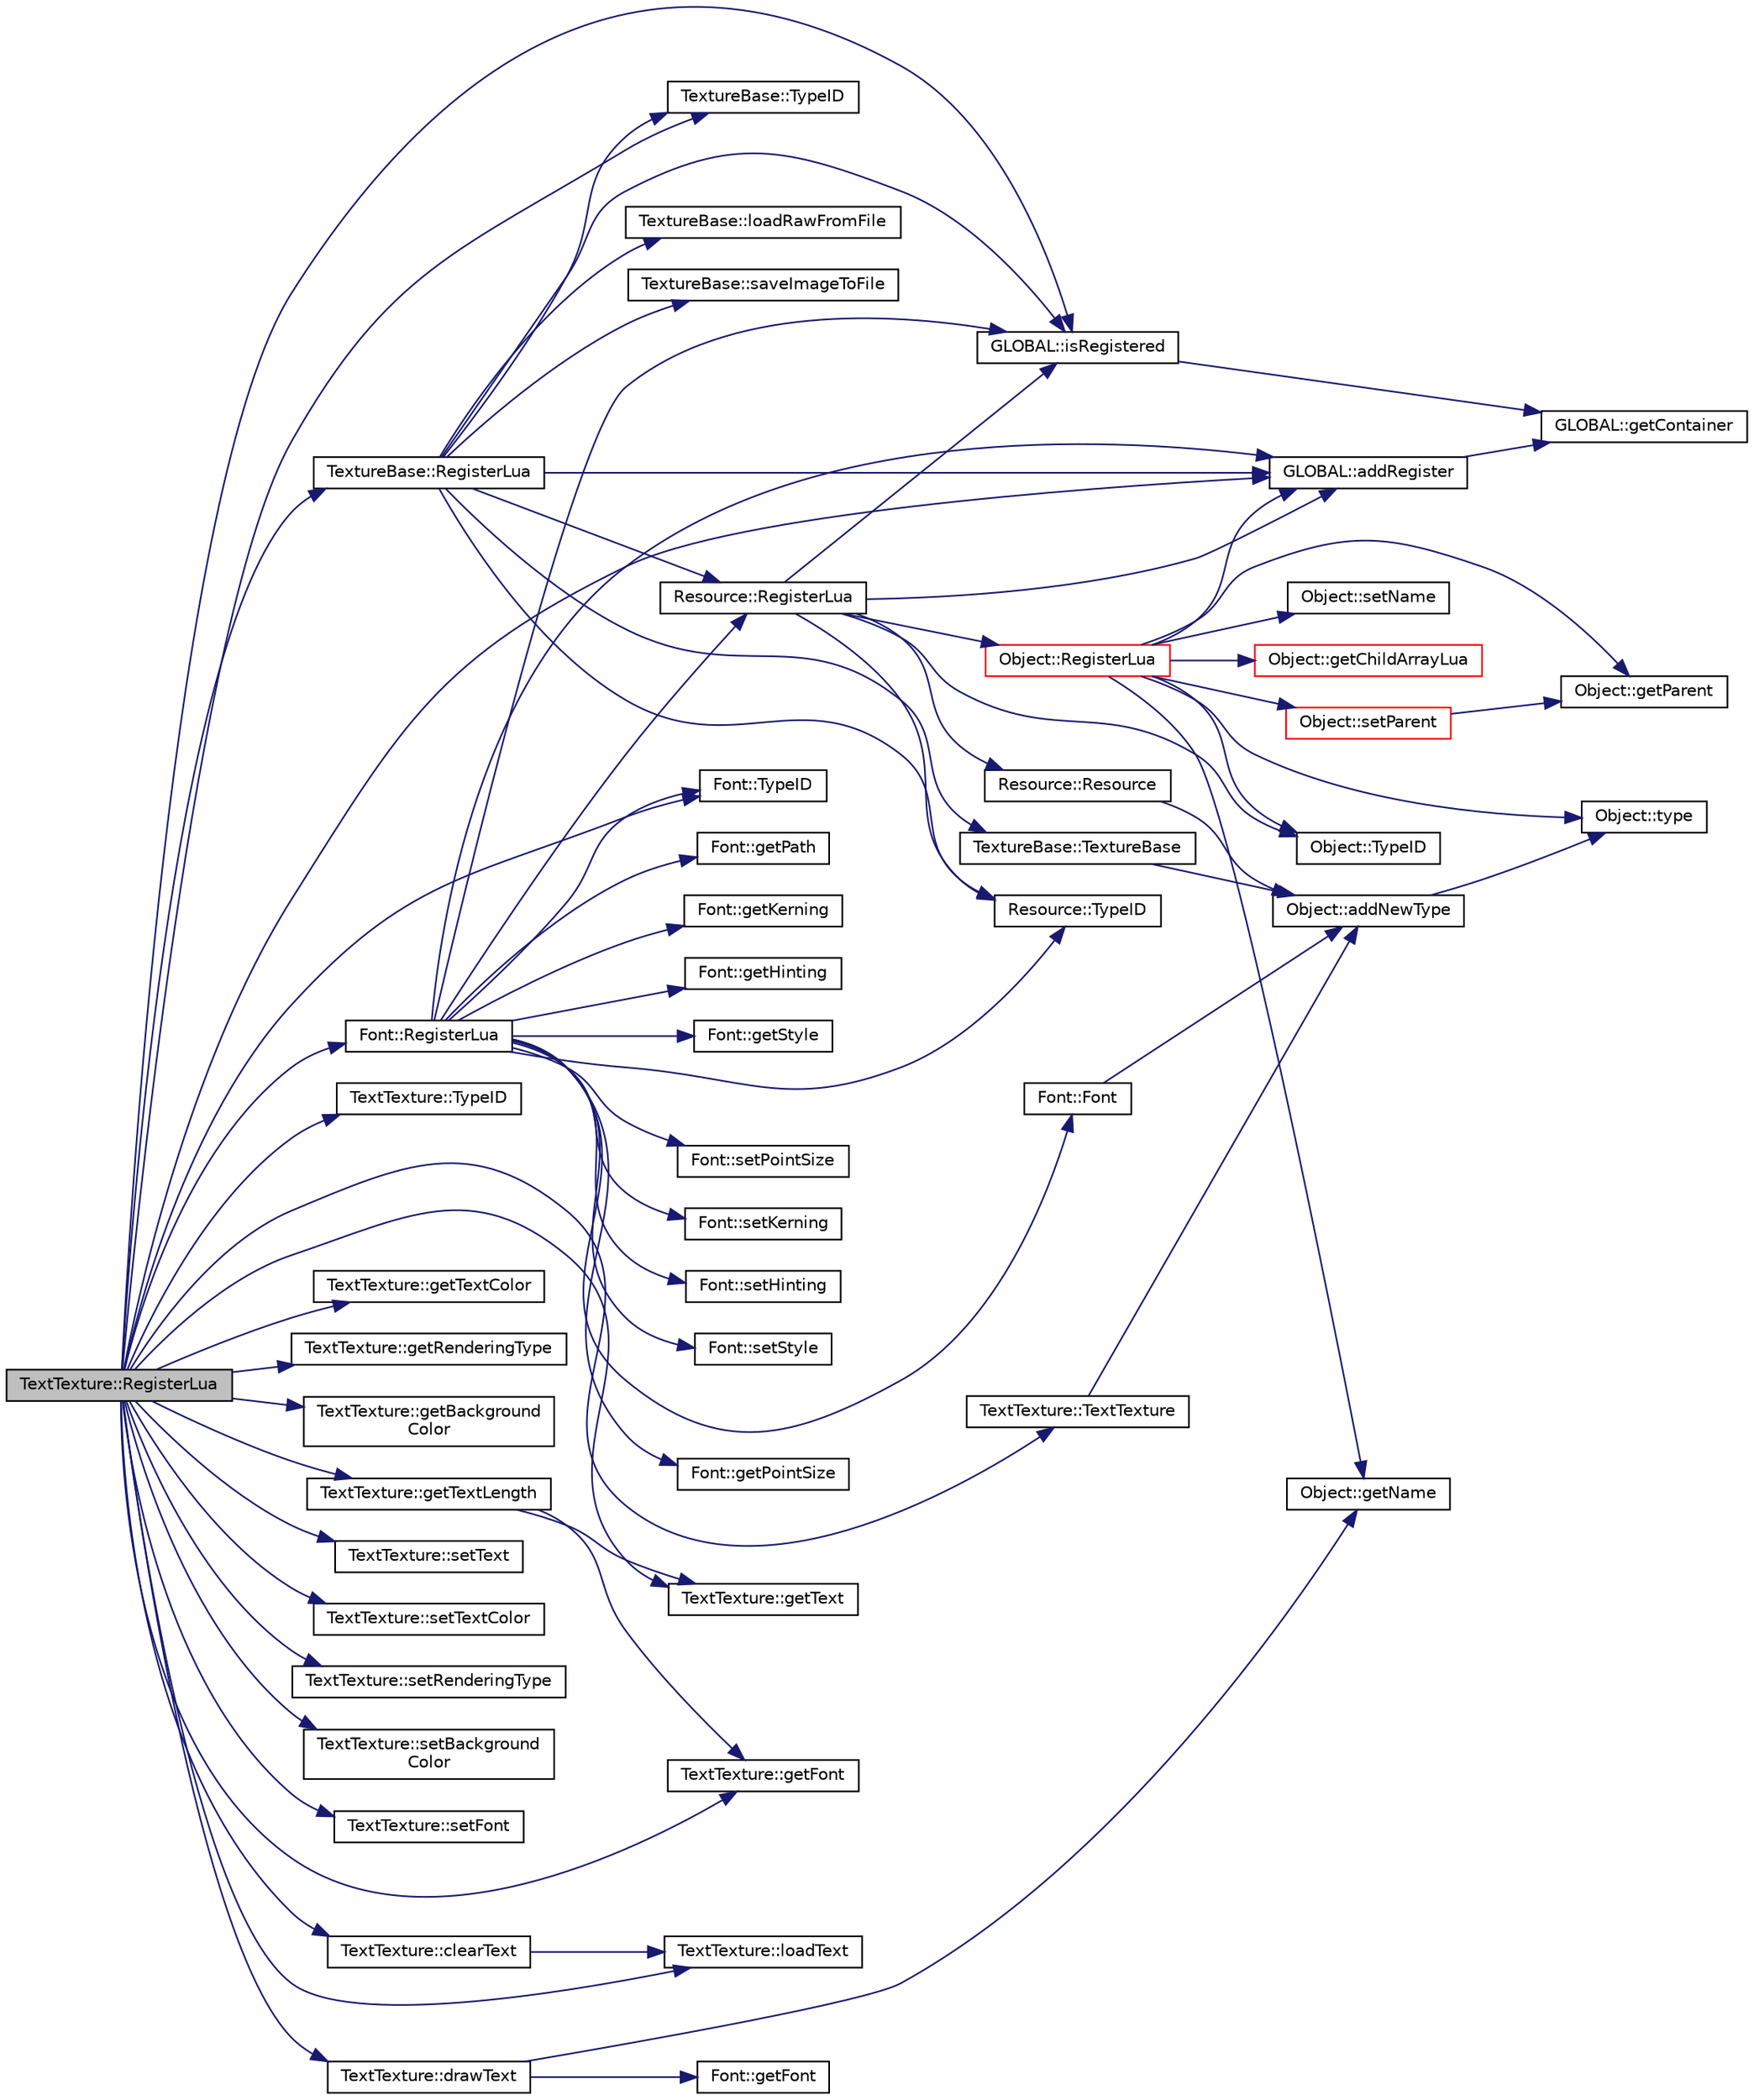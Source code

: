 digraph "TextTexture::RegisterLua"
{
  edge [fontname="Helvetica",fontsize="10",labelfontname="Helvetica",labelfontsize="10"];
  node [fontname="Helvetica",fontsize="10",shape=record];
  rankdir="LR";
  Node1 [label="TextTexture::RegisterLua",height=0.2,width=0.4,color="black", fillcolor="grey75", style="filled", fontcolor="black"];
  Node1 -> Node2 [color="midnightblue",fontsize="10",style="solid",fontname="Helvetica"];
  Node2 [label="GLOBAL::isRegistered",height=0.2,width=0.4,color="black", fillcolor="white", style="filled",URL="$namespace_g_l_o_b_a_l.html#a2694bc250653b6da682a4536a396298e"];
  Node2 -> Node3 [color="midnightblue",fontsize="10",style="solid",fontname="Helvetica"];
  Node3 [label="GLOBAL::getContainer",height=0.2,width=0.4,color="black", fillcolor="white", style="filled",URL="$namespace_g_l_o_b_a_l.html#a48421068f5a2961b446e71f3dba107e1"];
  Node1 -> Node4 [color="midnightblue",fontsize="10",style="solid",fontname="Helvetica"];
  Node4 [label="TextureBase::TypeID",height=0.2,width=0.4,color="black", fillcolor="white", style="filled",URL="$class_texture_base.html#af306c3f8257ed8cc7ee7eb2122ea5813"];
  Node1 -> Node5 [color="midnightblue",fontsize="10",style="solid",fontname="Helvetica"];
  Node5 [label="TextureBase::RegisterLua",height=0.2,width=0.4,color="black", fillcolor="white", style="filled",URL="$class_texture_base.html#aa43b50bcf6e4588fb1ad0df4a998f491"];
  Node5 -> Node2 [color="midnightblue",fontsize="10",style="solid",fontname="Helvetica"];
  Node5 -> Node6 [color="midnightblue",fontsize="10",style="solid",fontname="Helvetica"];
  Node6 [label="Resource::TypeID",height=0.2,width=0.4,color="black", fillcolor="white", style="filled",URL="$class_resource.html#a1efee3f7b74a3c200aa5191c841f1742"];
  Node5 -> Node7 [color="midnightblue",fontsize="10",style="solid",fontname="Helvetica"];
  Node7 [label="Resource::RegisterLua",height=0.2,width=0.4,color="black", fillcolor="white", style="filled",URL="$class_resource.html#ab9e43030c620a23b98ba593e40f9e461"];
  Node7 -> Node2 [color="midnightblue",fontsize="10",style="solid",fontname="Helvetica"];
  Node7 -> Node8 [color="midnightblue",fontsize="10",style="solid",fontname="Helvetica"];
  Node8 [label="Object::TypeID",height=0.2,width=0.4,color="black", fillcolor="white", style="filled",URL="$class_object.html#adbb5326be3714f3ec41e783350ba9db0"];
  Node7 -> Node9 [color="midnightblue",fontsize="10",style="solid",fontname="Helvetica"];
  Node9 [label="Object::RegisterLua",height=0.2,width=0.4,color="red", fillcolor="white", style="filled",URL="$class_object.html#a928464bf68f63bbfb71e6e9ceb21bbb4"];
  Node9 -> Node10 [color="midnightblue",fontsize="10",style="solid",fontname="Helvetica"];
  Node10 [label="GLOBAL::addRegister",height=0.2,width=0.4,color="black", fillcolor="white", style="filled",URL="$namespace_g_l_o_b_a_l.html#a232ab9edd3a847771c8ab47813a21c14"];
  Node10 -> Node3 [color="midnightblue",fontsize="10",style="solid",fontname="Helvetica"];
  Node9 -> Node8 [color="midnightblue",fontsize="10",style="solid",fontname="Helvetica"];
  Node9 -> Node11 [color="midnightblue",fontsize="10",style="solid",fontname="Helvetica"];
  Node11 [label="Object::getName",height=0.2,width=0.4,color="black", fillcolor="white", style="filled",URL="$class_object.html#a6390f4fca865dc59e3442e9f0fb6bd5e"];
  Node9 -> Node12 [color="midnightblue",fontsize="10",style="solid",fontname="Helvetica"];
  Node12 [label="Object::setName",height=0.2,width=0.4,color="black", fillcolor="white", style="filled",URL="$class_object.html#a741baf738c82a3f9186d7ff1374c3763"];
  Node9 -> Node13 [color="midnightblue",fontsize="10",style="solid",fontname="Helvetica"];
  Node13 [label="Object::getChildArrayLua",height=0.2,width=0.4,color="red", fillcolor="white", style="filled",URL="$class_object.html#a55337766a87d3b86b74f5d96c2ae932d"];
  Node9 -> Node14 [color="midnightblue",fontsize="10",style="solid",fontname="Helvetica"];
  Node14 [label="Object::getParent",height=0.2,width=0.4,color="black", fillcolor="white", style="filled",URL="$class_object.html#adf49dfc9ded6c7b527c40518bf8e7565"];
  Node9 -> Node15 [color="midnightblue",fontsize="10",style="solid",fontname="Helvetica"];
  Node15 [label="Object::setParent",height=0.2,width=0.4,color="red", fillcolor="white", style="filled",URL="$class_object.html#ac9bc4638b6bbf57b9421f58f87d1c5ac"];
  Node15 -> Node14 [color="midnightblue",fontsize="10",style="solid",fontname="Helvetica"];
  Node9 -> Node16 [color="midnightblue",fontsize="10",style="solid",fontname="Helvetica"];
  Node16 [label="Object::type",height=0.2,width=0.4,color="black", fillcolor="white", style="filled",URL="$class_object.html#a4433fd7d9d5f2806e9b21a9dda623e51"];
  Node7 -> Node10 [color="midnightblue",fontsize="10",style="solid",fontname="Helvetica"];
  Node7 -> Node6 [color="midnightblue",fontsize="10",style="solid",fontname="Helvetica"];
  Node7 -> Node17 [color="midnightblue",fontsize="10",style="solid",fontname="Helvetica"];
  Node17 [label="Resource::Resource",height=0.2,width=0.4,color="black", fillcolor="white", style="filled",URL="$class_resource.html#a5a87b23dc0327bbf8d53c6f38f637f48"];
  Node17 -> Node18 [color="midnightblue",fontsize="10",style="solid",fontname="Helvetica"];
  Node18 [label="Object::addNewType",height=0.2,width=0.4,color="black", fillcolor="white", style="filled",URL="$class_object.html#acb87dc6630fa84f6054249db34cf682d"];
  Node18 -> Node16 [color="midnightblue",fontsize="10",style="solid",fontname="Helvetica"];
  Node5 -> Node10 [color="midnightblue",fontsize="10",style="solid",fontname="Helvetica"];
  Node5 -> Node4 [color="midnightblue",fontsize="10",style="solid",fontname="Helvetica"];
  Node5 -> Node19 [color="midnightblue",fontsize="10",style="solid",fontname="Helvetica"];
  Node19 [label="TextureBase::TextureBase",height=0.2,width=0.4,color="black", fillcolor="white", style="filled",URL="$class_texture_base.html#a4122f02aa0446f2f3e33d8593e0af3e7"];
  Node19 -> Node18 [color="midnightblue",fontsize="10",style="solid",fontname="Helvetica"];
  Node5 -> Node20 [color="midnightblue",fontsize="10",style="solid",fontname="Helvetica"];
  Node20 [label="TextureBase::loadRawFromFile",height=0.2,width=0.4,color="black", fillcolor="white", style="filled",URL="$class_texture_base.html#a19872c1788fd3f88baac18b386790b16"];
  Node5 -> Node21 [color="midnightblue",fontsize="10",style="solid",fontname="Helvetica"];
  Node21 [label="TextureBase::saveImageToFile",height=0.2,width=0.4,color="black", fillcolor="white", style="filled",URL="$class_texture_base.html#a9d017a33fe9d620486c10086bbfd3b09"];
  Node1 -> Node22 [color="midnightblue",fontsize="10",style="solid",fontname="Helvetica"];
  Node22 [label="Font::TypeID",height=0.2,width=0.4,color="black", fillcolor="white", style="filled",URL="$class_font.html#a85962df67d68e6e74727a19524763bdf"];
  Node1 -> Node23 [color="midnightblue",fontsize="10",style="solid",fontname="Helvetica"];
  Node23 [label="Font::RegisterLua",height=0.2,width=0.4,color="black", fillcolor="white", style="filled",URL="$class_font.html#a6ec40d13558f6daa4d13b052ced11349"];
  Node23 -> Node2 [color="midnightblue",fontsize="10",style="solid",fontname="Helvetica"];
  Node23 -> Node6 [color="midnightblue",fontsize="10",style="solid",fontname="Helvetica"];
  Node23 -> Node7 [color="midnightblue",fontsize="10",style="solid",fontname="Helvetica"];
  Node23 -> Node10 [color="midnightblue",fontsize="10",style="solid",fontname="Helvetica"];
  Node23 -> Node22 [color="midnightblue",fontsize="10",style="solid",fontname="Helvetica"];
  Node23 -> Node24 [color="midnightblue",fontsize="10",style="solid",fontname="Helvetica"];
  Node24 [label="Font::Font",height=0.2,width=0.4,color="black", fillcolor="white", style="filled",URL="$class_font.html#a4e6a119206f505522100221c1fafde45"];
  Node24 -> Node18 [color="midnightblue",fontsize="10",style="solid",fontname="Helvetica"];
  Node23 -> Node25 [color="midnightblue",fontsize="10",style="solid",fontname="Helvetica"];
  Node25 [label="Font::getPointSize",height=0.2,width=0.4,color="black", fillcolor="white", style="filled",URL="$class_font.html#ab09b0ba468fb95322bb6e5ab2394bde5"];
  Node23 -> Node26 [color="midnightblue",fontsize="10",style="solid",fontname="Helvetica"];
  Node26 [label="Font::getPath",height=0.2,width=0.4,color="black", fillcolor="white", style="filled",URL="$class_font.html#a749d8863cd1c27ed20f31601ab626ace"];
  Node23 -> Node27 [color="midnightblue",fontsize="10",style="solid",fontname="Helvetica"];
  Node27 [label="Font::getKerning",height=0.2,width=0.4,color="black", fillcolor="white", style="filled",URL="$class_font.html#a19f7e16ec835c284841a959e1167894b"];
  Node23 -> Node28 [color="midnightblue",fontsize="10",style="solid",fontname="Helvetica"];
  Node28 [label="Font::getHinting",height=0.2,width=0.4,color="black", fillcolor="white", style="filled",URL="$class_font.html#a4bf9ee234399615f4e801bb7adfc7983"];
  Node23 -> Node29 [color="midnightblue",fontsize="10",style="solid",fontname="Helvetica"];
  Node29 [label="Font::getStyle",height=0.2,width=0.4,color="black", fillcolor="white", style="filled",URL="$class_font.html#ad57148513a418309f1154e8d712ce256"];
  Node23 -> Node30 [color="midnightblue",fontsize="10",style="solid",fontname="Helvetica"];
  Node30 [label="Font::setPointSize",height=0.2,width=0.4,color="black", fillcolor="white", style="filled",URL="$class_font.html#aa990c33e00417c230173302e0703ad36"];
  Node23 -> Node31 [color="midnightblue",fontsize="10",style="solid",fontname="Helvetica"];
  Node31 [label="Font::setKerning",height=0.2,width=0.4,color="black", fillcolor="white", style="filled",URL="$class_font.html#a8dbc3c3ecea5ff5feed3b4c3cda92b2e"];
  Node23 -> Node32 [color="midnightblue",fontsize="10",style="solid",fontname="Helvetica"];
  Node32 [label="Font::setHinting",height=0.2,width=0.4,color="black", fillcolor="white", style="filled",URL="$class_font.html#af985b57a40eb60c6ad8e149a01d49ea9"];
  Node23 -> Node33 [color="midnightblue",fontsize="10",style="solid",fontname="Helvetica"];
  Node33 [label="Font::setStyle",height=0.2,width=0.4,color="black", fillcolor="white", style="filled",URL="$class_font.html#a9245b6a59c9e2c53758101888dd04a59"];
  Node1 -> Node10 [color="midnightblue",fontsize="10",style="solid",fontname="Helvetica"];
  Node1 -> Node34 [color="midnightblue",fontsize="10",style="solid",fontname="Helvetica"];
  Node34 [label="TextTexture::TypeID",height=0.2,width=0.4,color="black", fillcolor="white", style="filled",URL="$class_text_texture.html#a38de9d22b00231d8db2e8804fbc9098e"];
  Node1 -> Node35 [color="midnightblue",fontsize="10",style="solid",fontname="Helvetica"];
  Node35 [label="TextTexture::TextTexture",height=0.2,width=0.4,color="black", fillcolor="white", style="filled",URL="$class_text_texture.html#a028855c450db4925652071c212cce8c7"];
  Node35 -> Node18 [color="midnightblue",fontsize="10",style="solid",fontname="Helvetica"];
  Node1 -> Node36 [color="midnightblue",fontsize="10",style="solid",fontname="Helvetica"];
  Node36 [label="TextTexture::getText",height=0.2,width=0.4,color="black", fillcolor="white", style="filled",URL="$class_text_texture.html#a45fb63e1bf164480d346cc58ecab4738"];
  Node1 -> Node37 [color="midnightblue",fontsize="10",style="solid",fontname="Helvetica"];
  Node37 [label="TextTexture::getTextColor",height=0.2,width=0.4,color="black", fillcolor="white", style="filled",URL="$class_text_texture.html#a9e1315a4a4ff73a9456747eba9029dc8"];
  Node1 -> Node38 [color="midnightblue",fontsize="10",style="solid",fontname="Helvetica"];
  Node38 [label="TextTexture::getRenderingType",height=0.2,width=0.4,color="black", fillcolor="white", style="filled",URL="$class_text_texture.html#a4df500bd94a7782ef2331a6337a723ed"];
  Node1 -> Node39 [color="midnightblue",fontsize="10",style="solid",fontname="Helvetica"];
  Node39 [label="TextTexture::getBackground\lColor",height=0.2,width=0.4,color="black", fillcolor="white", style="filled",URL="$class_text_texture.html#a7dab92f3204d08d7fbb23735798ea064"];
  Node1 -> Node40 [color="midnightblue",fontsize="10",style="solid",fontname="Helvetica"];
  Node40 [label="TextTexture::getFont",height=0.2,width=0.4,color="black", fillcolor="white", style="filled",URL="$class_text_texture.html#a3ea046dc5bf04c0fc6ad948706cf3249"];
  Node1 -> Node41 [color="midnightblue",fontsize="10",style="solid",fontname="Helvetica"];
  Node41 [label="TextTexture::setText",height=0.2,width=0.4,color="black", fillcolor="white", style="filled",URL="$class_text_texture.html#aed9db3827000e61ec30bcdcb10f7d40f"];
  Node1 -> Node42 [color="midnightblue",fontsize="10",style="solid",fontname="Helvetica"];
  Node42 [label="TextTexture::setTextColor",height=0.2,width=0.4,color="black", fillcolor="white", style="filled",URL="$class_text_texture.html#a9c43495e4127f81a29e3539444361d7a"];
  Node1 -> Node43 [color="midnightblue",fontsize="10",style="solid",fontname="Helvetica"];
  Node43 [label="TextTexture::setRenderingType",height=0.2,width=0.4,color="black", fillcolor="white", style="filled",URL="$class_text_texture.html#a0d1ded8682924e0838a71c16de9f2b13"];
  Node1 -> Node44 [color="midnightblue",fontsize="10",style="solid",fontname="Helvetica"];
  Node44 [label="TextTexture::setBackground\lColor",height=0.2,width=0.4,color="black", fillcolor="white", style="filled",URL="$class_text_texture.html#a3ec2022c607f42ca8f726c810a817a6f"];
  Node1 -> Node45 [color="midnightblue",fontsize="10",style="solid",fontname="Helvetica"];
  Node45 [label="TextTexture::setFont",height=0.2,width=0.4,color="black", fillcolor="white", style="filled",URL="$class_text_texture.html#ae21ceae4778ba4250f389fd0651edacf"];
  Node1 -> Node46 [color="midnightblue",fontsize="10",style="solid",fontname="Helvetica"];
  Node46 [label="TextTexture::clearText",height=0.2,width=0.4,color="black", fillcolor="white", style="filled",URL="$class_text_texture.html#a7385a744ed1273432313f42ff127c7bb"];
  Node46 -> Node47 [color="midnightblue",fontsize="10",style="solid",fontname="Helvetica"];
  Node47 [label="TextTexture::loadText",height=0.2,width=0.4,color="black", fillcolor="white", style="filled",URL="$class_text_texture.html#adb2e8d29de8cbb5731cb9f1c37c184bb"];
  Node1 -> Node48 [color="midnightblue",fontsize="10",style="solid",fontname="Helvetica"];
  Node48 [label="TextTexture::drawText",height=0.2,width=0.4,color="black", fillcolor="white", style="filled",URL="$class_text_texture.html#a2b2ff8e62f89c69b45f843246a1b1247"];
  Node48 -> Node49 [color="midnightblue",fontsize="10",style="solid",fontname="Helvetica"];
  Node49 [label="Font::getFont",height=0.2,width=0.4,color="black", fillcolor="white", style="filled",URL="$class_font.html#ab09b305fc639093e2670bddf5dcbc423"];
  Node48 -> Node11 [color="midnightblue",fontsize="10",style="solid",fontname="Helvetica"];
  Node1 -> Node47 [color="midnightblue",fontsize="10",style="solid",fontname="Helvetica"];
  Node1 -> Node50 [color="midnightblue",fontsize="10",style="solid",fontname="Helvetica"];
  Node50 [label="TextTexture::getTextLength",height=0.2,width=0.4,color="black", fillcolor="white", style="filled",URL="$class_text_texture.html#afdefd00cd88664fb274e0f10d9798512"];
  Node50 -> Node36 [color="midnightblue",fontsize="10",style="solid",fontname="Helvetica"];
  Node50 -> Node40 [color="midnightblue",fontsize="10",style="solid",fontname="Helvetica"];
}
